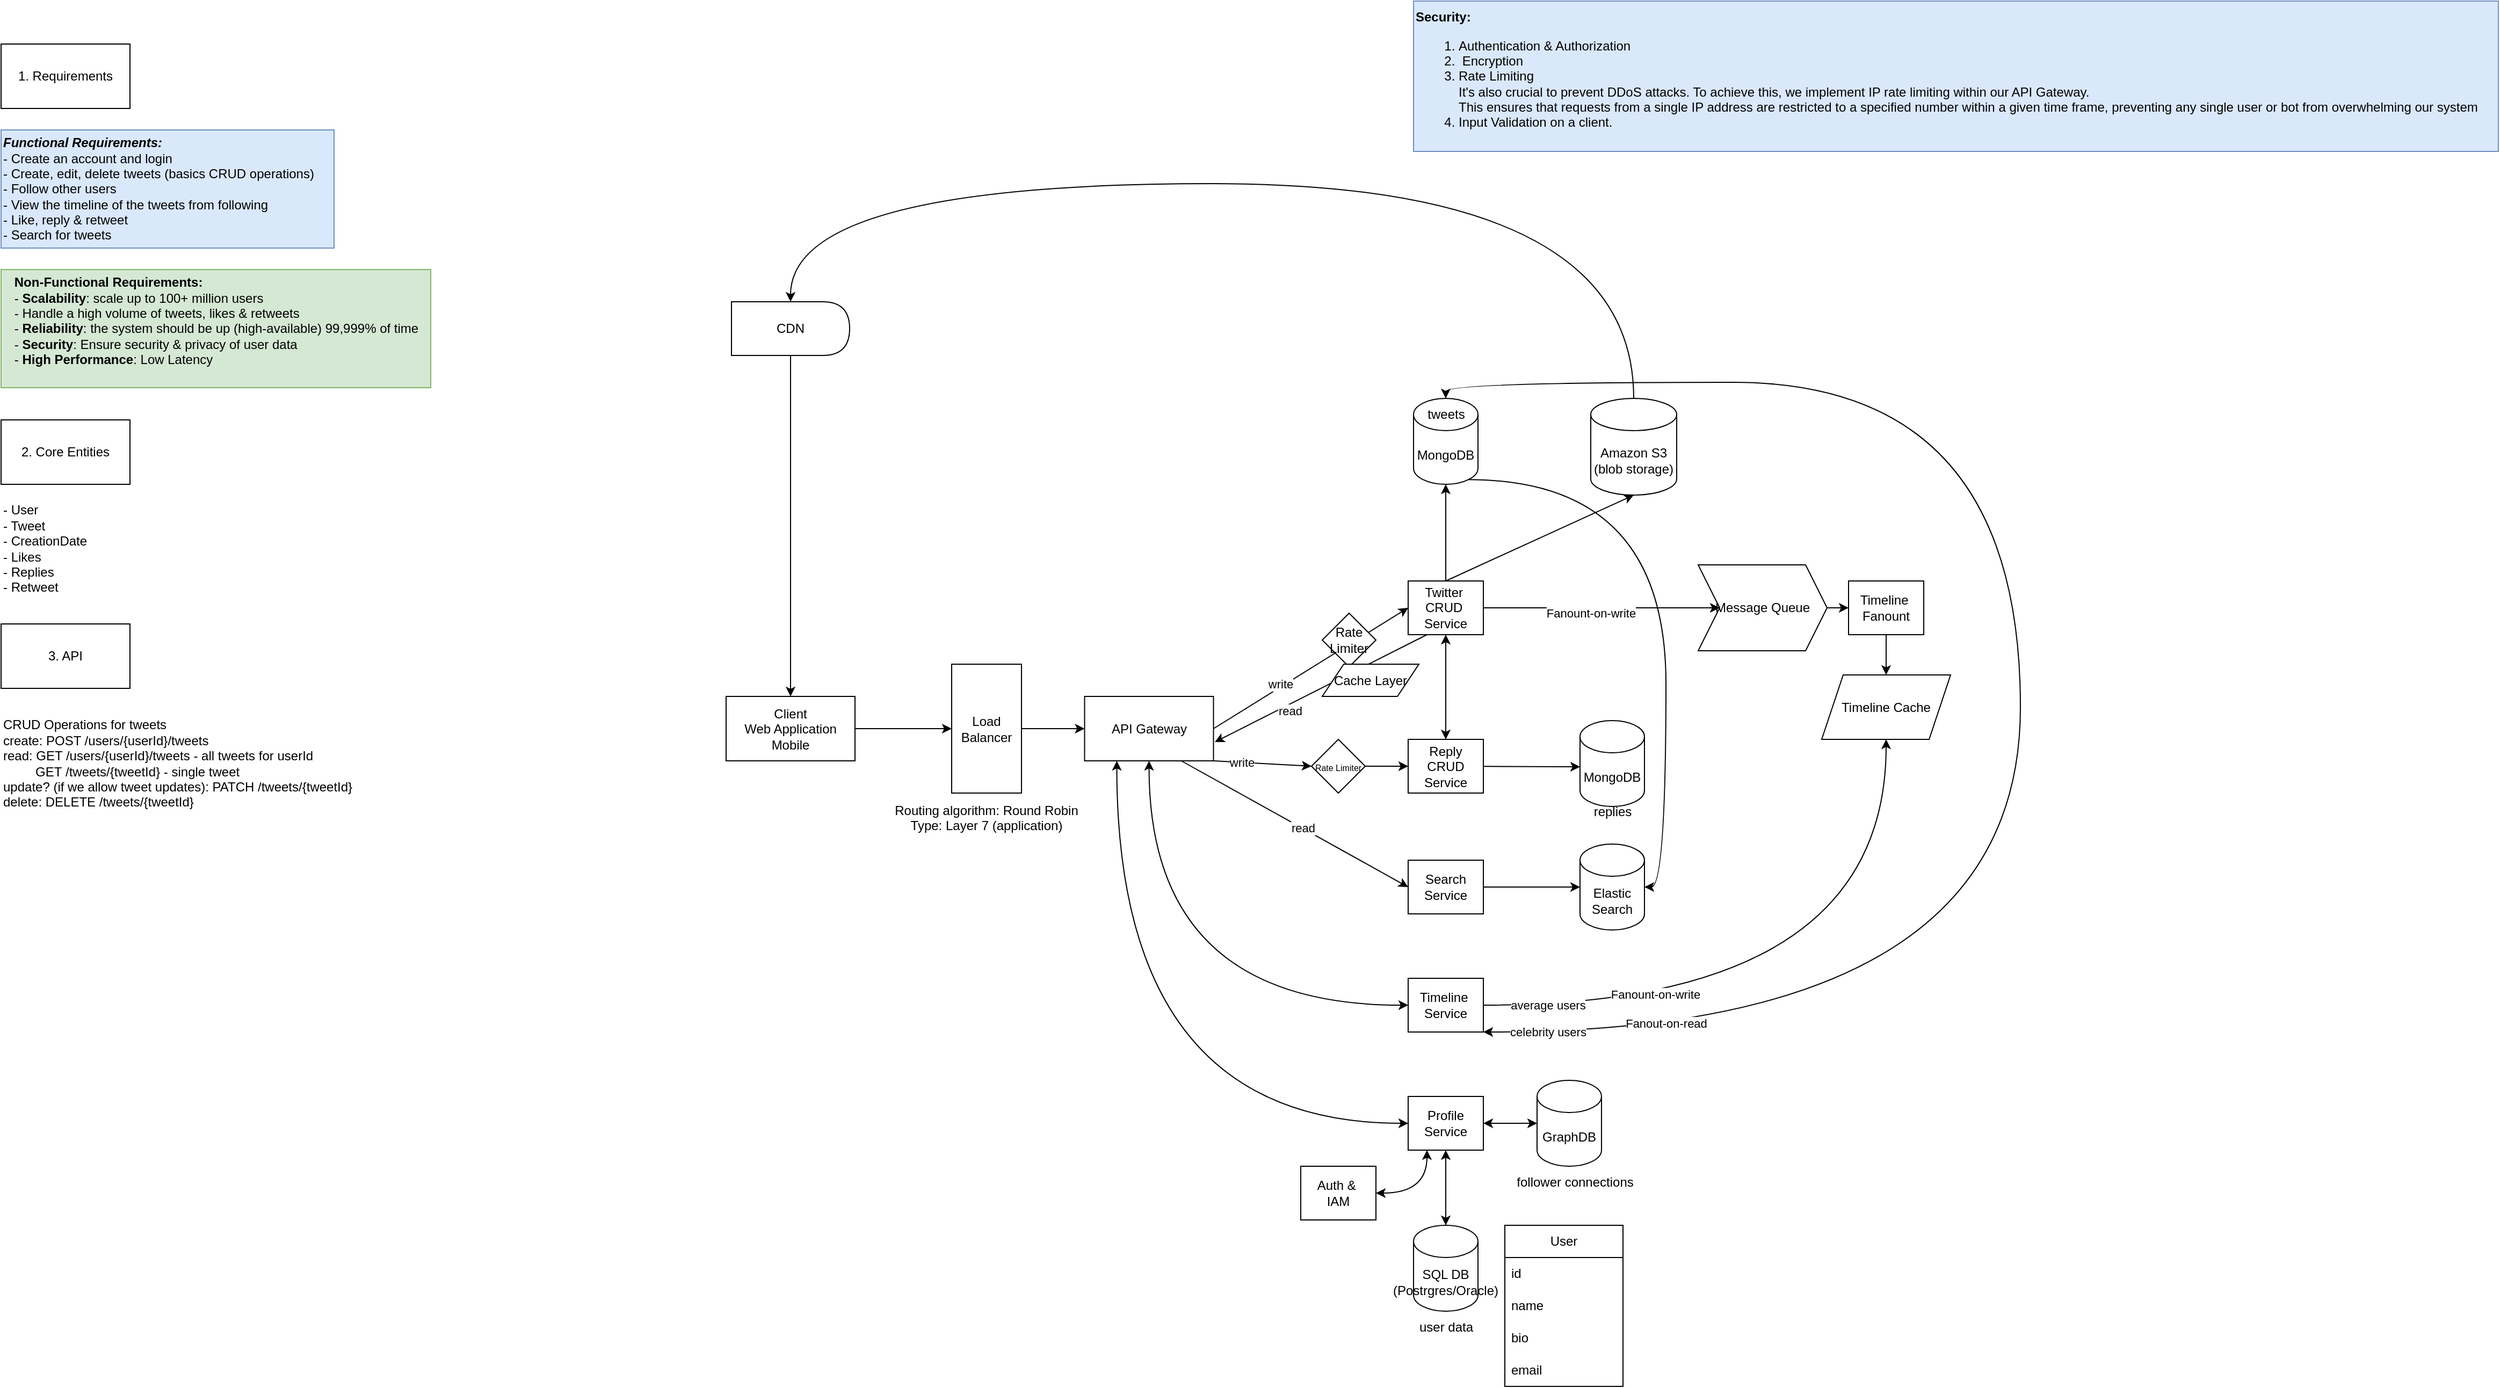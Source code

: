 <mxfile version="26.0.16">
  <diagram name="Page-1" id="S8FyIIHlPzOr1TNchbIG">
    <mxGraphModel dx="1707" dy="1641" grid="1" gridSize="10" guides="1" tooltips="1" connect="1" arrows="1" fold="1" page="1" pageScale="1" pageWidth="850" pageHeight="1100" math="0" shadow="0">
      <root>
        <mxCell id="0" />
        <mxCell id="1" parent="0" />
        <mxCell id="o_sa3MoW5a0CHOQ6UXBQ-5" value="" style="edgeStyle=orthogonalEdgeStyle;rounded=0;orthogonalLoop=1;jettySize=auto;html=1;exitX=1;exitY=0.5;exitDx=0;exitDy=0;" parent="1" source="zHQjATazilqqQVOIC0nD-1" edge="1">
          <mxGeometry relative="1" as="geometry">
            <mxPoint x="215" y="327.5" as="targetPoint" />
          </mxGeometry>
        </mxCell>
        <mxCell id="o_sa3MoW5a0CHOQ6UXBQ-24" value="" style="edgeStyle=orthogonalEdgeStyle;rounded=0;orthogonalLoop=1;jettySize=auto;html=1;" parent="1" source="o_sa3MoW5a0CHOQ6UXBQ-6" target="o_sa3MoW5a0CHOQ6UXBQ-22" edge="1">
          <mxGeometry relative="1" as="geometry" />
        </mxCell>
        <mxCell id="o_sa3MoW5a0CHOQ6UXBQ-6" value="Load Balancer" style="rounded=0;whiteSpace=wrap;html=1;" parent="1" vertex="1">
          <mxGeometry x="215" y="267.5" width="65" height="120" as="geometry" />
        </mxCell>
        <mxCell id="o_sa3MoW5a0CHOQ6UXBQ-7" value="&lt;b&gt;&lt;i&gt;Functional Requirements:&lt;/i&gt;&lt;/b&gt;&lt;div&gt;- Create an account and login&lt;/div&gt;&lt;div&gt;- Create, edit, delete tweets (basics CRUD operations)&lt;/div&gt;&lt;div&gt;- Follow other users&lt;/div&gt;&lt;div&gt;- View the timeline of the tweets from following&amp;nbsp;&lt;/div&gt;&lt;div&gt;- Like, reply &amp;amp; retweet&lt;/div&gt;&lt;div&gt;- Search for tweets&lt;/div&gt;" style="text;html=1;align=left;verticalAlign=middle;resizable=0;points=[];autosize=1;strokeColor=#6c8ebf;fillColor=#dae8fc;" parent="1" vertex="1">
          <mxGeometry x="-670" y="-230" width="310" height="110" as="geometry" />
        </mxCell>
        <mxCell id="o_sa3MoW5a0CHOQ6UXBQ-8" value="&lt;div style=&quot;text-align: left;&quot;&gt;&lt;b style=&quot;background-color: transparent; color: light-dark(rgb(0, 0, 0), rgb(255, 255, 255));&quot;&gt;Non-Functional Requirements:&lt;/b&gt;&lt;/div&gt;&lt;div style=&quot;text-align: left;&quot;&gt;- &lt;b&gt;Scalability&lt;/b&gt;: scale up to 100+ million users&lt;/div&gt;&lt;div style=&quot;text-align: left;&quot;&gt;- Handle a high volume of tweets, likes &amp;amp; retweets&lt;/div&gt;&lt;div style=&quot;text-align: left;&quot;&gt;&lt;span style=&quot;background-color: transparent; color: light-dark(rgb(0, 0, 0), rgb(255, 255, 255));&quot;&gt;- &lt;/span&gt;&lt;b style=&quot;background-color: transparent; color: light-dark(rgb(0, 0, 0), rgb(255, 255, 255));&quot;&gt;Reliability&lt;/b&gt;&lt;span style=&quot;background-color: transparent; color: light-dark(rgb(0, 0, 0), rgb(255, 255, 255));&quot;&gt;: the system should be up (high-available) 99,999% of time&lt;/span&gt;&lt;/div&gt;&lt;div&gt;&lt;div style=&quot;text-align: left;&quot;&gt;- &lt;b&gt;Security&lt;/b&gt;: Ensure security &amp;amp; privacy of user data&lt;/div&gt;&lt;div&gt;&lt;div style=&quot;text-align: left;&quot;&gt;- &lt;b&gt;High Performance&lt;/b&gt;:&amp;nbsp;&lt;span style=&quot;background-color: transparent; color: light-dark(rgb(0, 0, 0), rgb(255, 255, 255));&quot;&gt;Low Latency&lt;/span&gt;&lt;/div&gt;&lt;div style=&quot;text-align: left;&quot;&gt;&lt;span style=&quot;background-color: transparent; color: light-dark(rgb(0, 0, 0), rgb(255, 255, 255));&quot;&gt;&lt;br&gt;&lt;/span&gt;&lt;/div&gt;&lt;/div&gt;&lt;/div&gt;" style="text;html=1;align=center;verticalAlign=middle;resizable=0;points=[];autosize=1;strokeColor=#82b366;fillColor=#d5e8d4;" parent="1" vertex="1">
          <mxGeometry x="-670" y="-100" width="400" height="110" as="geometry" />
        </mxCell>
        <mxCell id="o_sa3MoW5a0CHOQ6UXBQ-9" value="&lt;div style=&quot;&quot;&gt;&lt;br&gt;&lt;/div&gt;" style="text;html=1;align=center;verticalAlign=middle;resizable=0;points=[];autosize=1;strokeColor=none;fillColor=none;rotation=0;imageWidth=55;imageHeight=10;perimeter=none;" parent="1" vertex="1">
          <mxGeometry x="225" y="445" width="20" height="30" as="geometry" />
        </mxCell>
        <mxCell id="o_sa3MoW5a0CHOQ6UXBQ-18" value="&lt;div style=&quot;text-wrap-mode: nowrap;&quot;&gt;&lt;span style=&quot;text-wrap-mode: wrap; color: light-dark(rgb(0, 0, 0), rgb(255, 255, 255)); background-color: light-dark(#ffffff, var(--ge-dark-color, #121212));&quot;&gt;Routing algorithm: Round Robin&lt;/span&gt;&lt;/div&gt;&lt;div style=&quot;text-wrap-mode: nowrap; line-height: 12px;&quot;&gt;&lt;span style=&quot;text-wrap-mode: wrap; background-color: light-dark(#ffffff, var(--ge-dark-color, #121212));&quot;&gt;Type: Layer 7 (application)&lt;/span&gt;&lt;/div&gt;" style="rounded=0;whiteSpace=wrap;html=1;fillColor=default;strokeColor=none;" parent="1" vertex="1">
          <mxGeometry x="156.25" y="400" width="182.5" height="20" as="geometry" />
        </mxCell>
        <mxCell id="o_sa3MoW5a0CHOQ6UXBQ-28" value="" style="rounded=0;orthogonalLoop=1;jettySize=auto;html=1;exitX=0.5;exitY=0;exitDx=0;exitDy=0;entryX=0.5;entryY=1;entryDx=0;entryDy=0;entryPerimeter=0;" parent="1" source="o_sa3MoW5a0CHOQ6UXBQ-19" target="o_sa3MoW5a0CHOQ6UXBQ-21" edge="1">
          <mxGeometry relative="1" as="geometry" />
        </mxCell>
        <mxCell id="o_sa3MoW5a0CHOQ6UXBQ-53" style="edgeStyle=orthogonalEdgeStyle;rounded=0;orthogonalLoop=1;jettySize=auto;html=1;exitX=0.5;exitY=1;exitDx=0;exitDy=0;startArrow=classic;startFill=1;" parent="1" source="o_sa3MoW5a0CHOQ6UXBQ-19" target="o_sa3MoW5a0CHOQ6UXBQ-41" edge="1">
          <mxGeometry relative="1" as="geometry" />
        </mxCell>
        <mxCell id="417g46iVcn9-H5saOMee-5" style="edgeStyle=orthogonalEdgeStyle;rounded=0;orthogonalLoop=1;jettySize=auto;html=1;exitX=1;exitY=0.5;exitDx=0;exitDy=0;entryX=0;entryY=0.5;entryDx=0;entryDy=0;curved=1;" parent="1" source="o_sa3MoW5a0CHOQ6UXBQ-19" target="417g46iVcn9-H5saOMee-4" edge="1">
          <mxGeometry relative="1" as="geometry" />
        </mxCell>
        <mxCell id="417g46iVcn9-H5saOMee-13" value="Fanount-on-write" style="edgeLabel;html=1;align=center;verticalAlign=middle;resizable=0;points=[];" parent="417g46iVcn9-H5saOMee-5" vertex="1" connectable="0">
          <mxGeometry x="-0.345" y="-2" relative="1" as="geometry">
            <mxPoint x="28" y="3" as="offset" />
          </mxGeometry>
        </mxCell>
        <mxCell id="o_sa3MoW5a0CHOQ6UXBQ-19" value="Twitter&amp;nbsp;&lt;div&gt;CRUD&amp;nbsp;&lt;/div&gt;&lt;div&gt;Service&lt;/div&gt;" style="whiteSpace=wrap;html=1;" parent="1" vertex="1">
          <mxGeometry x="640" y="190" width="70" height="50" as="geometry" />
        </mxCell>
        <mxCell id="o_sa3MoW5a0CHOQ6UXBQ-20" value="MongoDB" style="shape=cylinder3;whiteSpace=wrap;html=1;boundedLbl=1;backgroundOutline=1;size=15;" parent="1" vertex="1">
          <mxGeometry x="645" y="20" width="60" height="80" as="geometry" />
        </mxCell>
        <mxCell id="o_sa3MoW5a0CHOQ6UXBQ-35" value="" style="edgeStyle=orthogonalEdgeStyle;rounded=0;orthogonalLoop=1;jettySize=auto;html=1;curved=1;entryX=0.5;entryY=0;entryDx=0;entryDy=0;exitX=0.5;exitY=0;exitDx=0;exitDy=0;exitPerimeter=0;" parent="1" source="o_sa3MoW5a0CHOQ6UXBQ-21" target="o_sa3MoW5a0CHOQ6UXBQ-33" edge="1">
          <mxGeometry relative="1" as="geometry">
            <mxPoint x="510" y="-80" as="targetPoint" />
            <Array as="points">
              <mxPoint x="850" y="-180" />
              <mxPoint x="65" y="-180" />
            </Array>
          </mxGeometry>
        </mxCell>
        <mxCell id="o_sa3MoW5a0CHOQ6UXBQ-21" value="Amazon S3&lt;div&gt;(blob storage)&lt;/div&gt;" style="shape=cylinder3;whiteSpace=wrap;html=1;boundedLbl=1;backgroundOutline=1;size=15;" parent="1" vertex="1">
          <mxGeometry x="810" y="20" width="80" height="90" as="geometry" />
        </mxCell>
        <mxCell id="o_sa3MoW5a0CHOQ6UXBQ-23" style="rounded=0;orthogonalLoop=1;jettySize=auto;html=1;exitX=1;exitY=0.5;exitDx=0;exitDy=0;entryX=0;entryY=0.5;entryDx=0;entryDy=0;" parent="1" source="o_sa3MoW5a0CHOQ6UXBQ-22" target="o_sa3MoW5a0CHOQ6UXBQ-19" edge="1">
          <mxGeometry relative="1" as="geometry">
            <mxPoint x="630" y="230" as="targetPoint" />
          </mxGeometry>
        </mxCell>
        <mxCell id="o_sa3MoW5a0CHOQ6UXBQ-51" value="write" style="edgeLabel;html=1;align=center;verticalAlign=middle;resizable=0;points=[];" parent="o_sa3MoW5a0CHOQ6UXBQ-23" vertex="1" connectable="0">
          <mxGeometry x="-0.296" y="3" relative="1" as="geometry">
            <mxPoint as="offset" />
          </mxGeometry>
        </mxCell>
        <mxCell id="o_sa3MoW5a0CHOQ6UXBQ-47" style="rounded=0;orthogonalLoop=1;jettySize=auto;html=1;entryX=0;entryY=0.5;entryDx=0;entryDy=0;" parent="1" source="o_sa3MoW5a0CHOQ6UXBQ-50" target="o_sa3MoW5a0CHOQ6UXBQ-41" edge="1">
          <mxGeometry relative="1" as="geometry">
            <mxPoint x="460" y="360" as="sourcePoint" />
          </mxGeometry>
        </mxCell>
        <mxCell id="o_sa3MoW5a0CHOQ6UXBQ-57" style="rounded=0;orthogonalLoop=1;jettySize=auto;html=1;exitX=0.75;exitY=1;exitDx=0;exitDy=0;entryX=0;entryY=0.5;entryDx=0;entryDy=0;" parent="1" source="o_sa3MoW5a0CHOQ6UXBQ-22" target="o_sa3MoW5a0CHOQ6UXBQ-54" edge="1">
          <mxGeometry relative="1" as="geometry" />
        </mxCell>
        <mxCell id="o_sa3MoW5a0CHOQ6UXBQ-62" value="read" style="edgeLabel;html=1;align=center;verticalAlign=middle;resizable=0;points=[];" parent="o_sa3MoW5a0CHOQ6UXBQ-57" vertex="1" connectable="0">
          <mxGeometry x="0.069" relative="1" as="geometry">
            <mxPoint as="offset" />
          </mxGeometry>
        </mxCell>
        <mxCell id="417g46iVcn9-H5saOMee-12" style="edgeStyle=orthogonalEdgeStyle;rounded=0;orthogonalLoop=1;jettySize=auto;html=1;exitX=0.5;exitY=1;exitDx=0;exitDy=0;entryX=0;entryY=0.5;entryDx=0;entryDy=0;curved=1;startArrow=classic;startFill=1;" parent="1" source="o_sa3MoW5a0CHOQ6UXBQ-22" target="o_sa3MoW5a0CHOQ6UXBQ-63" edge="1">
          <mxGeometry relative="1" as="geometry" />
        </mxCell>
        <mxCell id="417g46iVcn9-H5saOMee-32" style="edgeStyle=orthogonalEdgeStyle;rounded=0;orthogonalLoop=1;jettySize=auto;html=1;exitX=0.25;exitY=1;exitDx=0;exitDy=0;entryX=0;entryY=0.5;entryDx=0;entryDy=0;curved=1;startArrow=classic;startFill=1;" parent="1" source="o_sa3MoW5a0CHOQ6UXBQ-22" target="o_sa3MoW5a0CHOQ6UXBQ-64" edge="1">
          <mxGeometry relative="1" as="geometry" />
        </mxCell>
        <mxCell id="o_sa3MoW5a0CHOQ6UXBQ-22" value="API Gateway" style="whiteSpace=wrap;html=1;" parent="1" vertex="1">
          <mxGeometry x="338.75" y="297.5" width="120" height="60" as="geometry" />
        </mxCell>
        <mxCell id="o_sa3MoW5a0CHOQ6UXBQ-25" value="Rate Limiter" style="rhombus;whiteSpace=wrap;html=1;" parent="1" vertex="1">
          <mxGeometry x="560" y="220" width="50" height="50" as="geometry" />
        </mxCell>
        <mxCell id="o_sa3MoW5a0CHOQ6UXBQ-32" value="" style="endArrow=classic;html=1;rounded=0;exitX=0.5;exitY=0;exitDx=0;exitDy=0;entryX=0.5;entryY=1;entryDx=0;entryDy=0;entryPerimeter=0;" parent="1" source="o_sa3MoW5a0CHOQ6UXBQ-19" target="o_sa3MoW5a0CHOQ6UXBQ-20" edge="1">
          <mxGeometry width="50" height="50" relative="1" as="geometry">
            <mxPoint x="380" y="320" as="sourcePoint" />
            <mxPoint x="430" y="270" as="targetPoint" />
          </mxGeometry>
        </mxCell>
        <mxCell id="o_sa3MoW5a0CHOQ6UXBQ-33" value="CDN" style="shape=delay;whiteSpace=wrap;html=1;" parent="1" vertex="1">
          <mxGeometry x="10" y="-70" width="110" height="50" as="geometry" />
        </mxCell>
        <mxCell id="o_sa3MoW5a0CHOQ6UXBQ-36" value="" style="endArrow=classic;html=1;rounded=0;exitX=0.25;exitY=1;exitDx=0;exitDy=0;" parent="1" source="o_sa3MoW5a0CHOQ6UXBQ-19" edge="1">
          <mxGeometry width="50" height="50" relative="1" as="geometry">
            <mxPoint x="460" y="300" as="sourcePoint" />
            <mxPoint x="460" y="340" as="targetPoint" />
          </mxGeometry>
        </mxCell>
        <mxCell id="o_sa3MoW5a0CHOQ6UXBQ-52" value="read" style="edgeLabel;html=1;align=center;verticalAlign=middle;resizable=0;points=[];" parent="o_sa3MoW5a0CHOQ6UXBQ-36" vertex="1" connectable="0">
          <mxGeometry x="0.431" y="1" relative="1" as="geometry">
            <mxPoint x="13" y="-2" as="offset" />
          </mxGeometry>
        </mxCell>
        <mxCell id="o_sa3MoW5a0CHOQ6UXBQ-40" value="Cache Layer" style="shape=parallelogram;perimeter=parallelogramPerimeter;whiteSpace=wrap;html=1;fixedSize=1;" parent="1" vertex="1">
          <mxGeometry x="560" y="267.5" width="90" height="30" as="geometry" />
        </mxCell>
        <mxCell id="o_sa3MoW5a0CHOQ6UXBQ-46" style="rounded=0;orthogonalLoop=1;jettySize=auto;html=1;" parent="1" source="o_sa3MoW5a0CHOQ6UXBQ-41" edge="1">
          <mxGeometry relative="1" as="geometry">
            <mxPoint x="800" y="363" as="targetPoint" />
          </mxGeometry>
        </mxCell>
        <mxCell id="o_sa3MoW5a0CHOQ6UXBQ-41" value="Reply CRUD&lt;div&gt;Service&lt;/div&gt;" style="whiteSpace=wrap;html=1;" parent="1" vertex="1">
          <mxGeometry x="640" y="337.5" width="70" height="50" as="geometry" />
        </mxCell>
        <mxCell id="o_sa3MoW5a0CHOQ6UXBQ-42" value="MongoDB" style="shape=cylinder3;whiteSpace=wrap;html=1;boundedLbl=1;backgroundOutline=1;size=15;" parent="1" vertex="1">
          <mxGeometry x="800" y="320" width="60" height="80" as="geometry" />
        </mxCell>
        <mxCell id="o_sa3MoW5a0CHOQ6UXBQ-43" value="replies" style="text;html=1;align=center;verticalAlign=middle;resizable=0;points=[];autosize=1;strokeColor=none;fillColor=none;" parent="1" vertex="1">
          <mxGeometry x="800" y="390" width="60" height="30" as="geometry" />
        </mxCell>
        <mxCell id="o_sa3MoW5a0CHOQ6UXBQ-44" value="tweets" style="text;html=1;align=center;verticalAlign=middle;resizable=0;points=[];autosize=1;strokeColor=none;fillColor=none;" parent="1" vertex="1">
          <mxGeometry x="645" y="20" width="60" height="30" as="geometry" />
        </mxCell>
        <mxCell id="o_sa3MoW5a0CHOQ6UXBQ-54" value="Search Service" style="whiteSpace=wrap;html=1;" parent="1" vertex="1">
          <mxGeometry x="640" y="450" width="70" height="50" as="geometry" />
        </mxCell>
        <mxCell id="o_sa3MoW5a0CHOQ6UXBQ-55" value="Elastic Search" style="shape=cylinder3;whiteSpace=wrap;html=1;boundedLbl=1;backgroundOutline=1;size=15;" parent="1" vertex="1">
          <mxGeometry x="800" y="435" width="60" height="80" as="geometry" />
        </mxCell>
        <mxCell id="o_sa3MoW5a0CHOQ6UXBQ-56" style="edgeStyle=orthogonalEdgeStyle;rounded=0;orthogonalLoop=1;jettySize=auto;html=1;exitX=1;exitY=0.5;exitDx=0;exitDy=0;entryX=0;entryY=0.5;entryDx=0;entryDy=0;entryPerimeter=0;" parent="1" source="o_sa3MoW5a0CHOQ6UXBQ-54" target="o_sa3MoW5a0CHOQ6UXBQ-55" edge="1">
          <mxGeometry relative="1" as="geometry" />
        </mxCell>
        <mxCell id="o_sa3MoW5a0CHOQ6UXBQ-61" style="edgeStyle=orthogonalEdgeStyle;rounded=0;orthogonalLoop=1;jettySize=auto;html=1;exitX=0.855;exitY=1;exitDx=0;exitDy=-4.35;exitPerimeter=0;entryX=1;entryY=0.5;entryDx=0;entryDy=0;entryPerimeter=0;curved=1;" parent="1" source="o_sa3MoW5a0CHOQ6UXBQ-20" target="o_sa3MoW5a0CHOQ6UXBQ-55" edge="1">
          <mxGeometry relative="1" as="geometry" />
        </mxCell>
        <mxCell id="417g46iVcn9-H5saOMee-9" style="edgeStyle=orthogonalEdgeStyle;rounded=0;orthogonalLoop=1;jettySize=auto;html=1;exitX=1;exitY=0.5;exitDx=0;exitDy=0;entryX=0.5;entryY=1;entryDx=0;entryDy=0;curved=1;" parent="1" source="o_sa3MoW5a0CHOQ6UXBQ-63" target="417g46iVcn9-H5saOMee-8" edge="1">
          <mxGeometry relative="1" as="geometry" />
        </mxCell>
        <mxCell id="417g46iVcn9-H5saOMee-14" value="average users" style="edgeLabel;html=1;align=center;verticalAlign=middle;resizable=0;points=[];" parent="417g46iVcn9-H5saOMee-9" vertex="1" connectable="0">
          <mxGeometry x="-0.939" y="3" relative="1" as="geometry">
            <mxPoint x="41" y="3" as="offset" />
          </mxGeometry>
        </mxCell>
        <mxCell id="417g46iVcn9-H5saOMee-19" value="Fanount-on-write" style="edgeLabel;html=1;align=center;verticalAlign=middle;resizable=0;points=[];" parent="417g46iVcn9-H5saOMee-9" vertex="1" connectable="0">
          <mxGeometry x="-0.528" y="11" relative="1" as="geometry">
            <mxPoint x="13" y="1" as="offset" />
          </mxGeometry>
        </mxCell>
        <mxCell id="417g46iVcn9-H5saOMee-15" style="edgeStyle=orthogonalEdgeStyle;rounded=0;orthogonalLoop=1;jettySize=auto;html=1;curved=1;entryX=0.5;entryY=0;entryDx=0;entryDy=0;entryPerimeter=0;exitX=1;exitY=1;exitDx=0;exitDy=0;startArrow=classic;startFill=1;" parent="1" source="o_sa3MoW5a0CHOQ6UXBQ-63" target="o_sa3MoW5a0CHOQ6UXBQ-20" edge="1">
          <mxGeometry relative="1" as="geometry">
            <mxPoint x="800" y="150" as="targetPoint" />
            <mxPoint x="730" y="610" as="sourcePoint" />
            <Array as="points">
              <mxPoint x="1210" y="610" />
              <mxPoint x="1210" y="5" />
              <mxPoint x="675" y="5" />
            </Array>
          </mxGeometry>
        </mxCell>
        <mxCell id="417g46iVcn9-H5saOMee-17" value="celebrity users" style="edgeLabel;html=1;align=center;verticalAlign=middle;resizable=0;points=[];" parent="417g46iVcn9-H5saOMee-15" vertex="1" connectable="0">
          <mxGeometry x="-0.942" y="1" relative="1" as="geometry">
            <mxPoint x="12" y="1" as="offset" />
          </mxGeometry>
        </mxCell>
        <mxCell id="417g46iVcn9-H5saOMee-18" value="Fanout-on-read" style="edgeLabel;html=1;align=center;verticalAlign=middle;resizable=0;points=[];" parent="417g46iVcn9-H5saOMee-15" vertex="1" connectable="0">
          <mxGeometry x="-0.821" y="9" relative="1" as="geometry">
            <mxPoint x="22" y="1" as="offset" />
          </mxGeometry>
        </mxCell>
        <mxCell id="o_sa3MoW5a0CHOQ6UXBQ-63" value="Timeline&amp;nbsp;&lt;div&gt;Service&lt;/div&gt;" style="whiteSpace=wrap;html=1;" parent="1" vertex="1">
          <mxGeometry x="640" y="560" width="70" height="50" as="geometry" />
        </mxCell>
        <mxCell id="417g46iVcn9-H5saOMee-33" style="edgeStyle=orthogonalEdgeStyle;rounded=0;orthogonalLoop=1;jettySize=auto;html=1;exitX=0.25;exitY=1;exitDx=0;exitDy=0;entryX=1;entryY=0.5;entryDx=0;entryDy=0;curved=1;startArrow=classic;startFill=1;" parent="1" source="o_sa3MoW5a0CHOQ6UXBQ-64" target="417g46iVcn9-H5saOMee-31" edge="1">
          <mxGeometry relative="1" as="geometry" />
        </mxCell>
        <mxCell id="o_sa3MoW5a0CHOQ6UXBQ-64" value="Profile&lt;div&gt;Service&lt;/div&gt;" style="whiteSpace=wrap;html=1;" parent="1" vertex="1">
          <mxGeometry x="640" y="670" width="70" height="50" as="geometry" />
        </mxCell>
        <mxCell id="417g46iVcn9-H5saOMee-1" value="" style="rounded=0;orthogonalLoop=1;jettySize=auto;html=1;entryX=0;entryY=0.5;entryDx=0;entryDy=0;exitX=1;exitY=1;exitDx=0;exitDy=0;" parent="1" source="o_sa3MoW5a0CHOQ6UXBQ-22" target="o_sa3MoW5a0CHOQ6UXBQ-50" edge="1">
          <mxGeometry relative="1" as="geometry">
            <mxPoint x="460" y="360" as="sourcePoint" />
            <mxPoint x="640" y="355" as="targetPoint" />
          </mxGeometry>
        </mxCell>
        <mxCell id="417g46iVcn9-H5saOMee-2" value="write" style="edgeLabel;html=1;align=center;verticalAlign=middle;resizable=0;points=[];" parent="417g46iVcn9-H5saOMee-1" vertex="1" connectable="0">
          <mxGeometry x="-0.343" relative="1" as="geometry">
            <mxPoint x="-4" as="offset" />
          </mxGeometry>
        </mxCell>
        <mxCell id="o_sa3MoW5a0CHOQ6UXBQ-50" value="&lt;font style=&quot;font-size: 8px;&quot;&gt;Rate Limiter&lt;/font&gt;" style="rhombus;whiteSpace=wrap;html=1;" parent="1" vertex="1">
          <mxGeometry x="550" y="337.5" width="50" height="50" as="geometry" />
        </mxCell>
        <mxCell id="417g46iVcn9-H5saOMee-10" style="edgeStyle=orthogonalEdgeStyle;rounded=0;orthogonalLoop=1;jettySize=auto;html=1;exitX=1;exitY=0.5;exitDx=0;exitDy=0;entryX=0;entryY=0.5;entryDx=0;entryDy=0;curved=1;" parent="1" source="417g46iVcn9-H5saOMee-4" target="417g46iVcn9-H5saOMee-7" edge="1">
          <mxGeometry relative="1" as="geometry" />
        </mxCell>
        <mxCell id="417g46iVcn9-H5saOMee-4" value="Message Queue" style="shape=step;perimeter=stepPerimeter;whiteSpace=wrap;html=1;fixedSize=1;" parent="1" vertex="1">
          <mxGeometry x="910" y="175" width="120" height="80" as="geometry" />
        </mxCell>
        <mxCell id="417g46iVcn9-H5saOMee-11" style="edgeStyle=orthogonalEdgeStyle;rounded=0;orthogonalLoop=1;jettySize=auto;html=1;exitX=0.5;exitY=1;exitDx=0;exitDy=0;entryX=0.5;entryY=0;entryDx=0;entryDy=0;curved=1;" parent="1" source="417g46iVcn9-H5saOMee-7" target="417g46iVcn9-H5saOMee-8" edge="1">
          <mxGeometry relative="1" as="geometry" />
        </mxCell>
        <mxCell id="417g46iVcn9-H5saOMee-7" value="Timeline&amp;nbsp;&lt;div&gt;Fanount&lt;/div&gt;" style="whiteSpace=wrap;html=1;" parent="1" vertex="1">
          <mxGeometry x="1050" y="190" width="70" height="50" as="geometry" />
        </mxCell>
        <mxCell id="417g46iVcn9-H5saOMee-8" value="Timeline Cache" style="shape=parallelogram;perimeter=parallelogramPerimeter;whiteSpace=wrap;html=1;fixedSize=1;" parent="1" vertex="1">
          <mxGeometry x="1025" y="277.5" width="120" height="60" as="geometry" />
        </mxCell>
        <mxCell id="417g46iVcn9-H5saOMee-20" value="SQL DB&lt;br&gt;(Postrgres/Oracle)" style="shape=cylinder3;whiteSpace=wrap;html=1;boundedLbl=1;backgroundOutline=1;size=15;" parent="1" vertex="1">
          <mxGeometry x="645" y="790" width="60" height="80" as="geometry" />
        </mxCell>
        <mxCell id="417g46iVcn9-H5saOMee-21" value="User" style="swimlane;fontStyle=0;childLayout=stackLayout;horizontal=1;startSize=30;horizontalStack=0;resizeParent=1;resizeParentMax=0;resizeLast=0;collapsible=1;marginBottom=0;whiteSpace=wrap;html=1;" parent="1" vertex="1">
          <mxGeometry x="730" y="790" width="110" height="150" as="geometry" />
        </mxCell>
        <mxCell id="417g46iVcn9-H5saOMee-22" value="id" style="text;strokeColor=none;fillColor=none;align=left;verticalAlign=middle;spacingLeft=4;spacingRight=4;overflow=hidden;points=[[0,0.5],[1,0.5]];portConstraint=eastwest;rotatable=0;whiteSpace=wrap;html=1;" parent="417g46iVcn9-H5saOMee-21" vertex="1">
          <mxGeometry y="30" width="110" height="30" as="geometry" />
        </mxCell>
        <mxCell id="417g46iVcn9-H5saOMee-23" value="name" style="text;strokeColor=none;fillColor=none;align=left;verticalAlign=middle;spacingLeft=4;spacingRight=4;overflow=hidden;points=[[0,0.5],[1,0.5]];portConstraint=eastwest;rotatable=0;whiteSpace=wrap;html=1;" parent="417g46iVcn9-H5saOMee-21" vertex="1">
          <mxGeometry y="60" width="110" height="30" as="geometry" />
        </mxCell>
        <mxCell id="417g46iVcn9-H5saOMee-24" value="bio" style="text;strokeColor=none;fillColor=none;align=left;verticalAlign=middle;spacingLeft=4;spacingRight=4;overflow=hidden;points=[[0,0.5],[1,0.5]];portConstraint=eastwest;rotatable=0;whiteSpace=wrap;html=1;" parent="417g46iVcn9-H5saOMee-21" vertex="1">
          <mxGeometry y="90" width="110" height="30" as="geometry" />
        </mxCell>
        <mxCell id="417g46iVcn9-H5saOMee-25" value="email" style="text;strokeColor=none;fillColor=none;align=left;verticalAlign=middle;spacingLeft=4;spacingRight=4;overflow=hidden;points=[[0,0.5],[1,0.5]];portConstraint=eastwest;rotatable=0;whiteSpace=wrap;html=1;" parent="417g46iVcn9-H5saOMee-21" vertex="1">
          <mxGeometry y="120" width="110" height="30" as="geometry" />
        </mxCell>
        <mxCell id="417g46iVcn9-H5saOMee-26" style="edgeStyle=orthogonalEdgeStyle;rounded=0;orthogonalLoop=1;jettySize=auto;html=1;exitX=0.5;exitY=1;exitDx=0;exitDy=0;entryX=0.5;entryY=0;entryDx=0;entryDy=0;entryPerimeter=0;curved=1;startArrow=classic;startFill=1;" parent="1" source="o_sa3MoW5a0CHOQ6UXBQ-64" target="417g46iVcn9-H5saOMee-20" edge="1">
          <mxGeometry relative="1" as="geometry" />
        </mxCell>
        <mxCell id="417g46iVcn9-H5saOMee-27" value="GraphDB" style="shape=cylinder3;whiteSpace=wrap;html=1;boundedLbl=1;backgroundOutline=1;size=15;" parent="1" vertex="1">
          <mxGeometry x="760" y="655" width="60" height="80" as="geometry" />
        </mxCell>
        <mxCell id="417g46iVcn9-H5saOMee-28" value="user data" style="text;html=1;align=center;verticalAlign=middle;resizable=0;points=[];autosize=1;strokeColor=none;fillColor=none;" parent="1" vertex="1">
          <mxGeometry x="640" y="870" width="70" height="30" as="geometry" />
        </mxCell>
        <mxCell id="417g46iVcn9-H5saOMee-29" value="follower connections" style="text;html=1;align=center;verticalAlign=middle;resizable=0;points=[];autosize=1;strokeColor=none;fillColor=none;" parent="1" vertex="1">
          <mxGeometry x="730" y="735" width="130" height="30" as="geometry" />
        </mxCell>
        <mxCell id="417g46iVcn9-H5saOMee-30" style="edgeStyle=entityRelationEdgeStyle;rounded=0;orthogonalLoop=1;jettySize=auto;html=1;exitX=1;exitY=0.5;exitDx=0;exitDy=0;entryX=0;entryY=0.5;entryDx=0;entryDy=0;entryPerimeter=0;startArrow=classic;startFill=1;" parent="1" source="o_sa3MoW5a0CHOQ6UXBQ-64" target="417g46iVcn9-H5saOMee-27" edge="1">
          <mxGeometry relative="1" as="geometry" />
        </mxCell>
        <mxCell id="417g46iVcn9-H5saOMee-31" value="Auth &amp;amp;&amp;nbsp;&lt;div&gt;IAM&lt;/div&gt;" style="whiteSpace=wrap;html=1;" parent="1" vertex="1">
          <mxGeometry x="540" y="735" width="70" height="50" as="geometry" />
        </mxCell>
        <mxCell id="417g46iVcn9-H5saOMee-34" style="rounded=0;orthogonalLoop=1;jettySize=auto;html=1;exitX=0.5;exitY=1;exitDx=0;exitDy=0;edgeStyle=orthogonalEdgeStyle;curved=1;entryX=0.5;entryY=0;entryDx=0;entryDy=0;" parent="1" source="o_sa3MoW5a0CHOQ6UXBQ-33" target="zHQjATazilqqQVOIC0nD-1" edge="1">
          <mxGeometry relative="1" as="geometry">
            <mxPoint x="100" y="250" as="targetPoint" />
          </mxGeometry>
        </mxCell>
        <mxCell id="417g46iVcn9-H5saOMee-35" value="&lt;b&gt;Security:&lt;/b&gt;&lt;div&gt;&lt;ol&gt;&lt;li&gt;Authentication &amp;amp; Authorization&lt;/li&gt;&lt;li&gt;&amp;nbsp;Encryption&lt;/li&gt;&lt;li&gt;Rate Limiting&lt;br&gt;&lt;span style=&quot;color: light-dark(rgb(0, 0, 0), rgb(255, 255, 255)); background-color: transparent;&quot;&gt;It&#39;s also crucial to prevent DDoS attacks. To achieve this, we implement IP rate limiting within our API Gateway.&amp;nbsp;&lt;br&gt;&lt;/span&gt;&lt;span style=&quot;color: light-dark(rgb(0, 0, 0), rgb(255, 255, 255)); background-color: transparent;&quot;&gt;This ensures that requests from a single IP address are restricted to a specified number within a given time frame, preventing any single user or bot from overwhelming our system&lt;/span&gt;&lt;/li&gt;&lt;li&gt;Input Validation on a client.&lt;/li&gt;&lt;/ol&gt;&lt;/div&gt;" style="text;html=1;align=left;verticalAlign=middle;resizable=0;points=[];autosize=1;strokeColor=#6c8ebf;fillColor=#dae8fc;" parent="1" vertex="1">
          <mxGeometry x="645" y="-350" width="1010" height="140" as="geometry" />
        </mxCell>
        <mxCell id="zHQjATazilqqQVOIC0nD-1" value="&lt;span style=&quot;text-wrap-mode: nowrap;&quot;&gt;Client&lt;/span&gt;&lt;div style=&quot;text-wrap-mode: nowrap;&quot;&gt;Web Application&lt;/div&gt;&lt;div style=&quot;text-wrap-mode: nowrap;&quot;&gt;Mobile&lt;/div&gt;" style="rounded=0;whiteSpace=wrap;html=1;" vertex="1" parent="1">
          <mxGeometry x="5" y="297.5" width="120" height="60" as="geometry" />
        </mxCell>
        <mxCell id="zHQjATazilqqQVOIC0nD-2" value="1. Requirements" style="rounded=0;whiteSpace=wrap;html=1;" vertex="1" parent="1">
          <mxGeometry x="-670" y="-310" width="120" height="60" as="geometry" />
        </mxCell>
        <mxCell id="zHQjATazilqqQVOIC0nD-3" value="2. Core Entities" style="rounded=0;whiteSpace=wrap;html=1;" vertex="1" parent="1">
          <mxGeometry x="-670" y="40" width="120" height="60" as="geometry" />
        </mxCell>
        <mxCell id="zHQjATazilqqQVOIC0nD-4" value="- User&lt;div&gt;&lt;div&gt;- Tweet&lt;/div&gt;&lt;div&gt;- CreationDate&lt;/div&gt;&lt;div&gt;- Likes&lt;/div&gt;&lt;div&gt;- Replies&lt;/div&gt;&lt;div&gt;- Retweet&lt;/div&gt;&lt;/div&gt;" style="text;html=1;align=left;verticalAlign=middle;resizable=0;points=[];autosize=1;strokeColor=none;fillColor=none;" vertex="1" parent="1">
          <mxGeometry x="-670" y="110" width="100" height="100" as="geometry" />
        </mxCell>
        <mxCell id="zHQjATazilqqQVOIC0nD-6" value="3. API" style="rounded=0;whiteSpace=wrap;html=1;" vertex="1" parent="1">
          <mxGeometry x="-670" y="230" width="120" height="60" as="geometry" />
        </mxCell>
        <mxCell id="zHQjATazilqqQVOIC0nD-7" value="CRUD Operations for tweets&lt;div&gt;create: POST /users/{userId}/tweets&lt;/div&gt;&lt;div&gt;read: GET /users/{userId}/tweets - all tweets for userId&lt;/div&gt;&lt;div&gt;&lt;span style=&quot;white-space: pre;&quot;&gt;&#x9;&lt;/span&gt;&amp;nbsp;GET&amp;nbsp;&lt;span style=&quot;background-color: transparent; color: light-dark(rgb(0, 0, 0), rgb(255, 255, 255));&quot;&gt;/tweets/{tweetId} - single tweet&lt;/span&gt;&lt;br&gt;&lt;/div&gt;&lt;div&gt;update? (if we allow tweet updates): PATCH /tweets/{tweetId}&lt;/div&gt;&lt;div&gt;delete: DELETE /tweets/{tweetId}&lt;/div&gt;" style="text;html=1;align=left;verticalAlign=middle;resizable=0;points=[];autosize=1;strokeColor=none;fillColor=none;" vertex="1" parent="1">
          <mxGeometry x="-670" y="310" width="350" height="100" as="geometry" />
        </mxCell>
      </root>
    </mxGraphModel>
  </diagram>
</mxfile>
